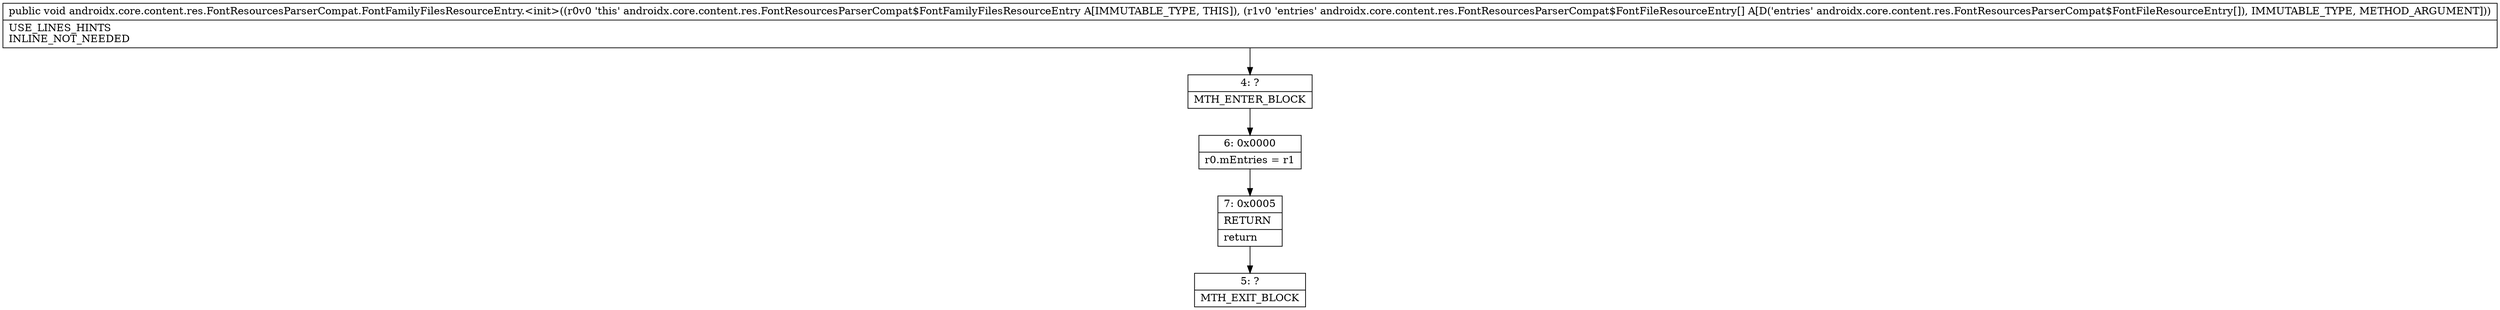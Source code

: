 digraph "CFG forandroidx.core.content.res.FontResourcesParserCompat.FontFamilyFilesResourceEntry.\<init\>([Landroidx\/core\/content\/res\/FontResourcesParserCompat$FontFileResourceEntry;)V" {
Node_4 [shape=record,label="{4\:\ ?|MTH_ENTER_BLOCK\l}"];
Node_6 [shape=record,label="{6\:\ 0x0000|r0.mEntries = r1\l}"];
Node_7 [shape=record,label="{7\:\ 0x0005|RETURN\l|return\l}"];
Node_5 [shape=record,label="{5\:\ ?|MTH_EXIT_BLOCK\l}"];
MethodNode[shape=record,label="{public void androidx.core.content.res.FontResourcesParserCompat.FontFamilyFilesResourceEntry.\<init\>((r0v0 'this' androidx.core.content.res.FontResourcesParserCompat$FontFamilyFilesResourceEntry A[IMMUTABLE_TYPE, THIS]), (r1v0 'entries' androidx.core.content.res.FontResourcesParserCompat$FontFileResourceEntry[] A[D('entries' androidx.core.content.res.FontResourcesParserCompat$FontFileResourceEntry[]), IMMUTABLE_TYPE, METHOD_ARGUMENT]))  | USE_LINES_HINTS\lINLINE_NOT_NEEDED\l}"];
MethodNode -> Node_4;Node_4 -> Node_6;
Node_6 -> Node_7;
Node_7 -> Node_5;
}

